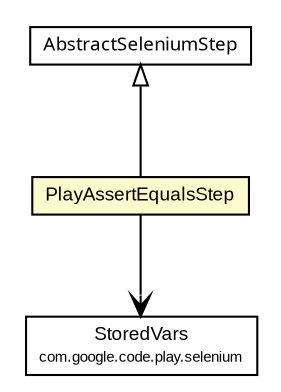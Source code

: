 #!/usr/local/bin/dot
#
# Class diagram 
# Generated by UmlGraph version 4.6 (http://www.spinellis.gr/sw/umlgraph)
#

digraph G {
	edge [fontname="arial",fontsize=10,labelfontname="arial",labelfontsize=10];
	node [fontname="arial",fontsize=10,shape=plaintext];
	// com.google.code.play.selenium.StoredVars
	c5257 [label=<<table border="0" cellborder="1" cellspacing="0" cellpadding="2" port="p" href="../StoredVars.html">
		<tr><td><table border="0" cellspacing="0" cellpadding="1">
			<tr><td> StoredVars </td></tr>
			<tr><td><font point-size="7.0"> com.google.code.play.selenium </font></td></tr>
		</table></td></tr>
		</table>>, fontname="arial", fontcolor="black", fontsize=9.0];
	// com.google.code.play.selenium.step.PlayAssertEqualsStep
	c5282 [label=<<table border="0" cellborder="1" cellspacing="0" cellpadding="2" port="p" bgcolor="lemonChiffon" href="./PlayAssertEqualsStep.html">
		<tr><td><table border="0" cellspacing="0" cellpadding="1">
			<tr><td> PlayAssertEqualsStep </td></tr>
		</table></td></tr>
		</table>>, fontname="arial", fontcolor="black", fontsize=9.0];
	// com.google.code.play.selenium.step.AbstractSeleniumStep
	c5296 [label=<<table border="0" cellborder="1" cellspacing="0" cellpadding="2" port="p" href="./AbstractSeleniumStep.html">
		<tr><td><table border="0" cellspacing="0" cellpadding="1">
			<tr><td><font face="ariali"> AbstractSeleniumStep </font></td></tr>
		</table></td></tr>
		</table>>, fontname="arial", fontcolor="black", fontsize=9.0];
	//com.google.code.play.selenium.step.PlayAssertEqualsStep extends com.google.code.play.selenium.step.AbstractSeleniumStep
	c5296:p -> c5282:p [dir=back,arrowtail=empty];
	// com.google.code.play.selenium.step.PlayAssertEqualsStep NAVASSOC com.google.code.play.selenium.StoredVars
	c5282:p -> c5257:p [taillabel="", label="", headlabel="", fontname="arial", fontcolor="black", fontsize=10.0, color="black", arrowhead=open];
}

